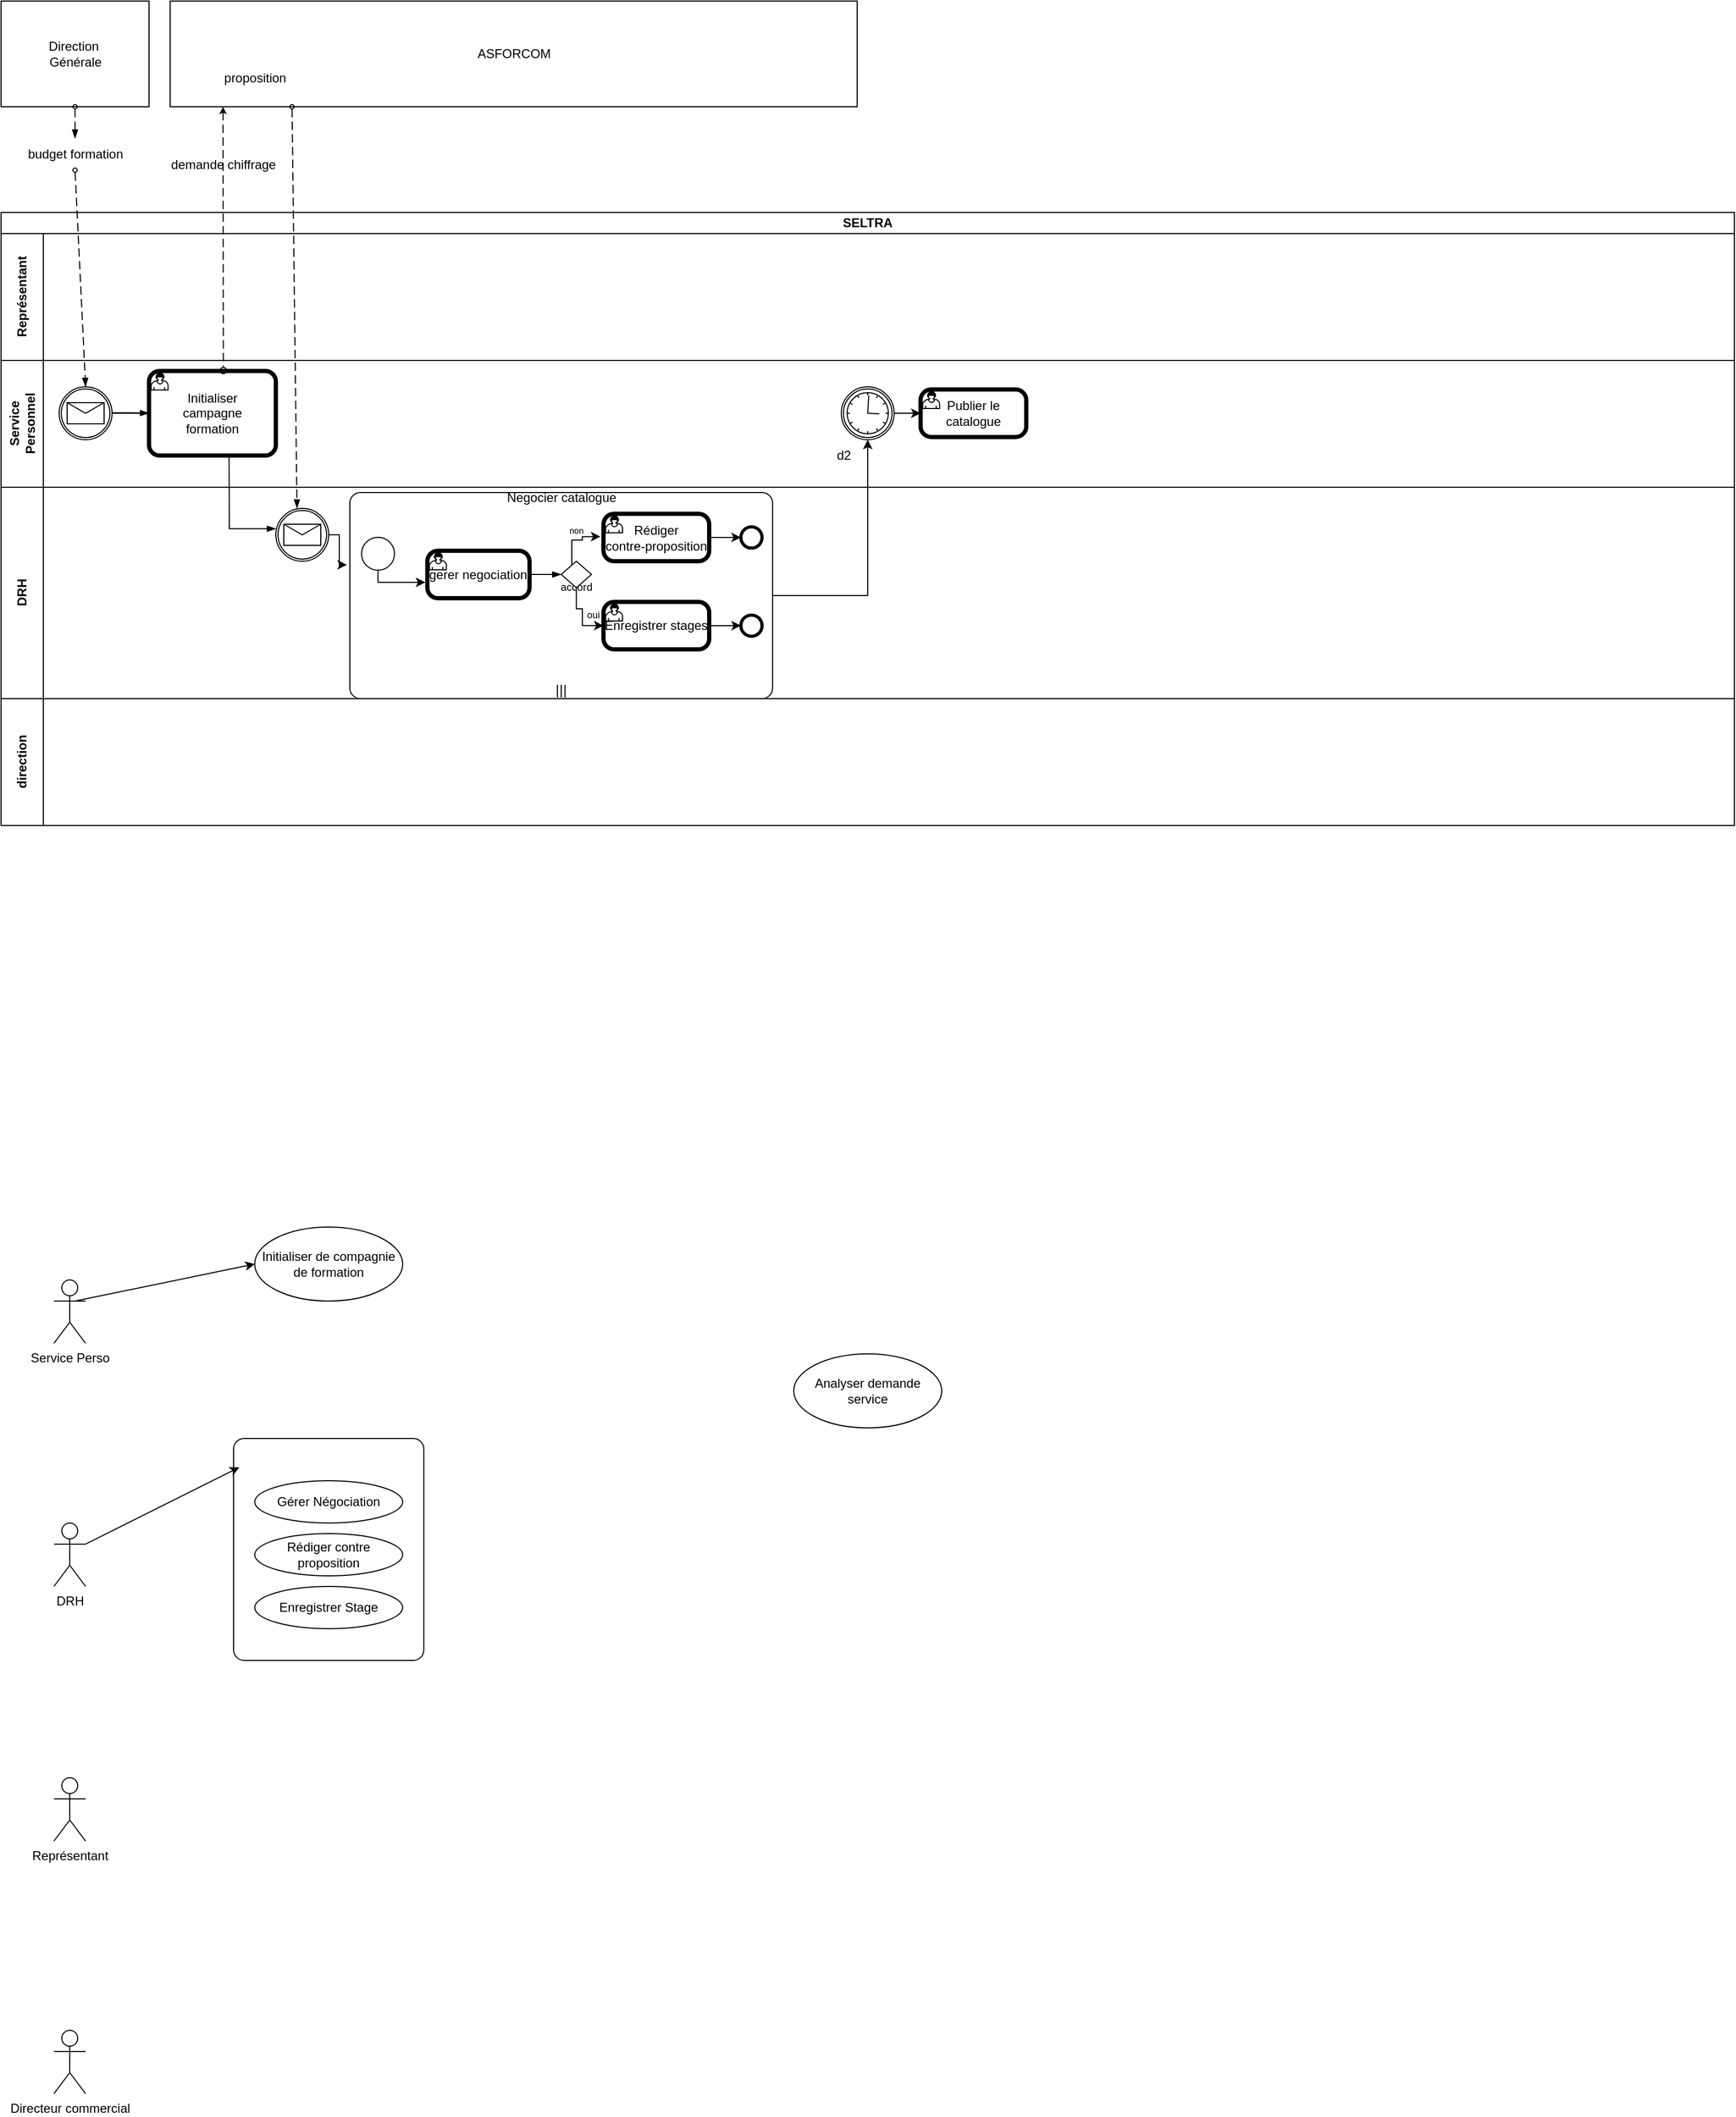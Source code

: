 <mxfile version="24.9.1">
  <diagram name="Page-1" id="SGuTAacbaMtulcwTuquY">
    <mxGraphModel dx="2466" dy="1087" grid="1" gridSize="10" guides="1" tooltips="1" connect="1" arrows="1" fold="1" page="1" pageScale="1" pageWidth="827" pageHeight="1169" math="0" shadow="0">
      <root>
        <mxCell id="0" />
        <mxCell id="1" parent="0" />
        <mxCell id="BdW1mJb_gRPBtspxeP2n-69" value="" style="rounded=1;whiteSpace=wrap;html=1;container=1;collapsible=0;absoluteArcSize=1;arcSize=20;childLayout=stackLayout;horizontal=1;horizontalStack=0;resizeParent=1;resizeParentMax=0;resizeLast=0;" vertex="1" parent="1">
          <mxGeometry x="230" y="1450" width="180" height="210" as="geometry" />
        </mxCell>
        <mxCell id="tXQGbJZrNQJ5Y-7jfCEu-5" value="&lt;div&gt;SELTRA&lt;/div&gt;" style="swimlane;html=1;childLayout=stackLayout;resizeParent=1;resizeParentMax=0;horizontal=1;startSize=20;horizontalStack=0;whiteSpace=wrap;" parent="1" vertex="1">
          <mxGeometry x="10" y="290" width="1640" height="460" as="geometry" />
        </mxCell>
        <mxCell id="tXQGbJZrNQJ5Y-7jfCEu-6" value="Représentant" style="swimlane;html=1;startSize=40;horizontal=0;" parent="tXQGbJZrNQJ5Y-7jfCEu-5" vertex="1">
          <mxGeometry y="20" width="1640" height="120" as="geometry" />
        </mxCell>
        <mxCell id="tXQGbJZrNQJ5Y-7jfCEu-7" value="&lt;div&gt;Service&lt;/div&gt;&lt;div&gt;Personnel&lt;br&gt;&lt;/div&gt;" style="swimlane;html=1;startSize=40;horizontal=0;" parent="tXQGbJZrNQJ5Y-7jfCEu-5" vertex="1">
          <mxGeometry y="140" width="1640" height="120" as="geometry" />
        </mxCell>
        <mxCell id="McWfGB_f6ZV-1k7EVj4o-2" value="" style="points=[[0.145,0.145,0],[0.5,0,0],[0.855,0.145,0],[1,0.5,0],[0.855,0.855,0],[0.5,1,0],[0.145,0.855,0],[0,0.5,0]];shape=mxgraph.bpmn.event;html=1;verticalLabelPosition=bottom;labelBackgroundColor=#ffffff;verticalAlign=top;align=center;perimeter=ellipsePerimeter;outlineConnect=0;aspect=fixed;outline=catching;symbol=message;" vertex="1" parent="tXQGbJZrNQJ5Y-7jfCEu-7">
          <mxGeometry x="55" y="25" width="50" height="50" as="geometry" />
        </mxCell>
        <mxCell id="BdW1mJb_gRPBtspxeP2n-15" value="" style="edgeStyle=elbowEdgeStyle;fontSize=12;html=1;endArrow=blockThin;endFill=1;rounded=0;" edge="1" parent="tXQGbJZrNQJ5Y-7jfCEu-7">
          <mxGeometry width="160" relative="1" as="geometry">
            <mxPoint x="105" y="49.5" as="sourcePoint" />
            <mxPoint x="140" y="50" as="targetPoint" />
          </mxGeometry>
        </mxCell>
        <mxCell id="BdW1mJb_gRPBtspxeP2n-19" value="" style="edgeStyle=orthogonalEdgeStyle;rounded=0;orthogonalLoop=1;jettySize=auto;html=1;endArrow=none;endFill=0;" edge="1" parent="tXQGbJZrNQJ5Y-7jfCEu-7" source="BdW1mJb_gRPBtspxeP2n-18" target="McWfGB_f6ZV-1k7EVj4o-2">
          <mxGeometry relative="1" as="geometry">
            <Array as="points">
              <mxPoint x="150" y="50" />
              <mxPoint x="150" y="50" />
            </Array>
          </mxGeometry>
        </mxCell>
        <mxCell id="BdW1mJb_gRPBtspxeP2n-18" value="&lt;div&gt;Initialiser&lt;/div&gt;&lt;div&gt;campagne&lt;/div&gt;&lt;div&gt;formation&lt;/div&gt;" style="points=[[0.25,0,0],[0.5,0,0],[0.75,0,0],[1,0.25,0],[1,0.5,0],[1,0.75,0],[0.75,1,0],[0.5,1,0],[0.25,1,0],[0,0.75,0],[0,0.5,0],[0,0.25,0]];shape=mxgraph.bpmn.task;whiteSpace=wrap;rectStyle=rounded;size=10;html=1;container=1;expand=0;collapsible=0;bpmnShapeType=call;taskMarker=user;" vertex="1" parent="tXQGbJZrNQJ5Y-7jfCEu-7">
          <mxGeometry x="140" y="10" width="120" height="80" as="geometry" />
        </mxCell>
        <mxCell id="BdW1mJb_gRPBtspxeP2n-57" value="" style="points=[[0.145,0.145,0],[0.5,0,0],[0.855,0.145,0],[1,0.5,0],[0.855,0.855,0],[0.5,1,0],[0.145,0.855,0],[0,0.5,0]];shape=mxgraph.bpmn.event;html=1;verticalLabelPosition=bottom;labelBackgroundColor=#ffffff;verticalAlign=top;align=center;perimeter=ellipsePerimeter;outlineConnect=0;aspect=fixed;outline=catching;symbol=timer;" vertex="1" parent="tXQGbJZrNQJ5Y-7jfCEu-7">
          <mxGeometry x="795" y="25" width="50" height="50" as="geometry" />
        </mxCell>
        <mxCell id="BdW1mJb_gRPBtspxeP2n-58" value="d2" style="text;html=1;align=center;verticalAlign=middle;resizable=0;points=[];autosize=1;strokeColor=none;fillColor=none;" vertex="1" parent="tXQGbJZrNQJ5Y-7jfCEu-7">
          <mxGeometry x="777" y="75" width="40" height="30" as="geometry" />
        </mxCell>
        <mxCell id="BdW1mJb_gRPBtspxeP2n-60" value="Publier le catalogue" style="points=[[0.25,0,0],[0.5,0,0],[0.75,0,0],[1,0.25,0],[1,0.5,0],[1,0.75,0],[0.75,1,0],[0.5,1,0],[0.25,1,0],[0,0.75,0],[0,0.5,0],[0,0.25,0]];shape=mxgraph.bpmn.task;whiteSpace=wrap;rectStyle=rounded;size=10;html=1;container=1;expand=0;collapsible=0;bpmnShapeType=call;taskMarker=user;" vertex="1" parent="tXQGbJZrNQJ5Y-7jfCEu-7">
          <mxGeometry x="870" y="27.55" width="100" height="44.89" as="geometry" />
        </mxCell>
        <mxCell id="BdW1mJb_gRPBtspxeP2n-61" style="edgeStyle=orthogonalEdgeStyle;rounded=0;orthogonalLoop=1;jettySize=auto;html=1;entryX=0;entryY=0.5;entryDx=0;entryDy=0;entryPerimeter=0;" edge="1" parent="tXQGbJZrNQJ5Y-7jfCEu-7" source="BdW1mJb_gRPBtspxeP2n-57" target="BdW1mJb_gRPBtspxeP2n-60">
          <mxGeometry relative="1" as="geometry" />
        </mxCell>
        <mxCell id="tXQGbJZrNQJ5Y-7jfCEu-8" value="DRH" style="swimlane;html=1;startSize=40;horizontal=0;" parent="tXQGbJZrNQJ5Y-7jfCEu-5" vertex="1">
          <mxGeometry y="260" width="1640" height="200" as="geometry" />
        </mxCell>
        <mxCell id="BdW1mJb_gRPBtspxeP2n-32" value="" style="edgeStyle=orthogonalEdgeStyle;rounded=0;orthogonalLoop=1;jettySize=auto;html=1;entryX=-0.007;entryY=0.351;entryDx=0;entryDy=0;entryPerimeter=0;" edge="1" parent="tXQGbJZrNQJ5Y-7jfCEu-8" source="BdW1mJb_gRPBtspxeP2n-25" target="BdW1mJb_gRPBtspxeP2n-29">
          <mxGeometry relative="1" as="geometry">
            <mxPoint x="300" y="47.5" as="sourcePoint" />
            <mxPoint x="325" y="42.5" as="targetPoint" />
            <Array as="points">
              <mxPoint x="320" y="45" />
            </Array>
          </mxGeometry>
        </mxCell>
        <mxCell id="BdW1mJb_gRPBtspxeP2n-25" value="" style="points=[[0.145,0.145,0],[0.5,0,0],[0.855,0.145,0],[1,0.5,0],[0.855,0.855,0],[0.5,1,0],[0.145,0.855,0],[0,0.5,0]];shape=mxgraph.bpmn.event;html=1;verticalLabelPosition=bottom;labelBackgroundColor=#ffffff;verticalAlign=top;align=center;perimeter=ellipsePerimeter;outlineConnect=0;aspect=fixed;outline=catching;symbol=message;" vertex="1" parent="tXQGbJZrNQJ5Y-7jfCEu-8">
          <mxGeometry x="260" y="20" width="50" height="50" as="geometry" />
        </mxCell>
        <mxCell id="BdW1mJb_gRPBtspxeP2n-24" value="" style="dashed=1;dashPattern=8 4;endArrow=blockThin;endFill=1;startArrow=oval;startFill=0;endSize=6;startSize=4;html=1;rounded=0;" edge="1" parent="tXQGbJZrNQJ5Y-7jfCEu-8">
          <mxGeometry width="160" relative="1" as="geometry">
            <mxPoint x="275.31" y="-360" as="sourcePoint" />
            <mxPoint x="280.001" y="20.002" as="targetPoint" />
          </mxGeometry>
        </mxCell>
        <mxCell id="BdW1mJb_gRPBtspxeP2n-26" value="" style="edgeStyle=elbowEdgeStyle;fontSize=12;html=1;endArrow=blockThin;endFill=1;rounded=0;exitX=0.631;exitY=1.023;exitDx=0;exitDy=0;exitPerimeter=0;" edge="1" parent="tXQGbJZrNQJ5Y-7jfCEu-8" source="BdW1mJb_gRPBtspxeP2n-18">
          <mxGeometry width="160" relative="1" as="geometry">
            <mxPoint x="21.76" y="-60" as="sourcePoint" />
            <mxPoint x="260" y="39.28" as="targetPoint" />
            <Array as="points">
              <mxPoint x="216" />
            </Array>
          </mxGeometry>
        </mxCell>
        <mxCell id="BdW1mJb_gRPBtspxeP2n-29" value="" style="points=[[0.25,0,0],[0.5,0,0],[0.75,0,0],[1,0.25,0],[1,0.5,0],[1,0.75,0],[0.75,1,0],[0.5,1,0],[0.25,1,0],[0,0.75,0],[0,0.5,0],[0,0.25,0]];shape=mxgraph.bpmn.task;whiteSpace=wrap;rectStyle=rounded;size=10;html=1;container=1;expand=0;collapsible=0;taskMarker=abstract;isLoopMultiParallel=1;" vertex="1" parent="tXQGbJZrNQJ5Y-7jfCEu-8">
          <mxGeometry x="330" y="5" width="400" height="195" as="geometry" />
        </mxCell>
        <mxCell id="BdW1mJb_gRPBtspxeP2n-30" value="Negocier catalogue" style="text;html=1;align=center;verticalAlign=middle;resizable=0;points=[];autosize=1;strokeColor=none;fillColor=none;" vertex="1" parent="BdW1mJb_gRPBtspxeP2n-29">
          <mxGeometry x="135.001" y="-9.888" width="130" height="30" as="geometry" />
        </mxCell>
        <mxCell id="BdW1mJb_gRPBtspxeP2n-31" value="" style="points=[[0.145,0.145,0],[0.5,0,0],[0.855,0.145,0],[1,0.5,0],[0.855,0.855,0],[0.5,1,0],[0.145,0.855,0],[0,0.5,0]];shape=mxgraph.bpmn.event;html=1;verticalLabelPosition=bottom;labelBackgroundColor=#ffffff;verticalAlign=top;align=center;perimeter=ellipsePerimeter;outlineConnect=0;aspect=fixed;outline=standard;symbol=general;" vertex="1" parent="BdW1mJb_gRPBtspxeP2n-29">
          <mxGeometry x="11.111" y="42.391" width="31.111" height="31.111" as="geometry" />
        </mxCell>
        <mxCell id="BdW1mJb_gRPBtspxeP2n-33" value="gerer negociation" style="points=[[0.25,0,0],[0.5,0,0],[0.75,0,0],[1,0.25,0],[1,0.5,0],[1,0.75,0],[0.75,1,0],[0.5,1,0],[0.25,1,0],[0,0.75,0],[0,0.5,0],[0,0.25,0]];shape=mxgraph.bpmn.task;whiteSpace=wrap;rectStyle=rounded;size=10;html=1;container=1;expand=0;collapsible=0;bpmnShapeType=call;taskMarker=user;" vertex="1" parent="BdW1mJb_gRPBtspxeP2n-29">
          <mxGeometry x="73.33" y="55.11" width="96.67" height="44.89" as="geometry" />
        </mxCell>
        <mxCell id="BdW1mJb_gRPBtspxeP2n-34" style="edgeStyle=orthogonalEdgeStyle;rounded=0;orthogonalLoop=1;jettySize=auto;html=1;" edge="1" parent="BdW1mJb_gRPBtspxeP2n-29" source="BdW1mJb_gRPBtspxeP2n-31">
          <mxGeometry relative="1" as="geometry">
            <mxPoint x="71.429" y="85" as="targetPoint" />
            <Array as="points">
              <mxPoint x="44.286" y="85" />
              <mxPoint x="71.429" y="85" />
            </Array>
          </mxGeometry>
        </mxCell>
        <mxCell id="BdW1mJb_gRPBtspxeP2n-36" value="&lt;font style=&quot;font-size: 10px;&quot;&gt;accord&lt;/font&gt;" style="text;html=1;align=center;verticalAlign=middle;resizable=0;points=[];autosize=1;strokeColor=none;fillColor=none;" vertex="1" parent="BdW1mJb_gRPBtspxeP2n-29">
          <mxGeometry x="189.283" y="73.5" width="50" height="30" as="geometry" />
        </mxCell>
        <mxCell id="BdW1mJb_gRPBtspxeP2n-38" value="&lt;div&gt;Rédiger&lt;/div&gt;&lt;div&gt;contre-proposition&lt;br&gt;&lt;/div&gt;" style="points=[[0.25,0,0],[0.5,0,0],[0.75,0,0],[1,0.25,0],[1,0.5,0],[1,0.75,0],[0.75,1,0],[0.5,1,0],[0.25,1,0],[0,0.75,0],[0,0.5,0],[0,0.25,0]];shape=mxgraph.bpmn.task;whiteSpace=wrap;rectStyle=rounded;size=10;html=1;container=1;expand=0;collapsible=0;bpmnShapeType=call;taskMarker=user;" vertex="1" parent="BdW1mJb_gRPBtspxeP2n-29">
          <mxGeometry x="240" y="20.11" width="100" height="44.89" as="geometry" />
        </mxCell>
        <mxCell id="BdW1mJb_gRPBtspxeP2n-39" value="" style="edgeStyle=elbowEdgeStyle;fontSize=12;html=1;endArrow=blockThin;endFill=1;rounded=0;exitX=1;exitY=0.5;exitDx=0;exitDy=0;exitPerimeter=0;" edge="1" parent="BdW1mJb_gRPBtspxeP2n-29" source="BdW1mJb_gRPBtspxeP2n-33" target="BdW1mJb_gRPBtspxeP2n-35">
          <mxGeometry width="160" relative="1" as="geometry">
            <mxPoint x="510" y="633" as="sourcePoint" />
            <mxPoint x="611.429" y="632" as="targetPoint" />
          </mxGeometry>
        </mxCell>
        <mxCell id="BdW1mJb_gRPBtspxeP2n-35" value="" style="points=[[0.25,0.25,0],[0.5,0,0],[0.75,0.25,0],[1,0.5,0],[0.75,0.75,0],[0.5,1,0],[0.25,0.75,0],[0,0.5,0]];shape=mxgraph.bpmn.gateway2;html=1;verticalLabelPosition=bottom;labelBackgroundColor=#ffffff;verticalAlign=top;align=center;perimeter=rhombusPerimeter;outlineConnect=0;outline=none;symbol=none;" vertex="1" parent="BdW1mJb_gRPBtspxeP2n-29">
          <mxGeometry x="200" y="65" width="28.57" height="25.11" as="geometry" />
        </mxCell>
        <mxCell id="BdW1mJb_gRPBtspxeP2n-40" style="edgeStyle=orthogonalEdgeStyle;rounded=0;orthogonalLoop=1;jettySize=auto;html=1;entryX=-0.029;entryY=0.481;entryDx=0;entryDy=0;entryPerimeter=0;" edge="1" parent="BdW1mJb_gRPBtspxeP2n-29" source="BdW1mJb_gRPBtspxeP2n-35" target="BdW1mJb_gRPBtspxeP2n-38">
          <mxGeometry relative="1" as="geometry">
            <Array as="points">
              <mxPoint x="210" y="45" />
              <mxPoint x="220" y="45" />
              <mxPoint x="220" y="42" />
            </Array>
          </mxGeometry>
        </mxCell>
        <mxCell id="BdW1mJb_gRPBtspxeP2n-41" value="&lt;font style=&quot;font-size: 8px;&quot;&gt;non&lt;/font&gt;" style="text;html=1;align=center;verticalAlign=middle;resizable=0;points=[];autosize=1;strokeColor=none;fillColor=none;" vertex="1" parent="BdW1mJb_gRPBtspxeP2n-29">
          <mxGeometry x="194.29" y="20.11" width="40" height="30" as="geometry" />
        </mxCell>
        <mxCell id="BdW1mJb_gRPBtspxeP2n-49" style="edgeStyle=orthogonalEdgeStyle;rounded=0;orthogonalLoop=1;jettySize=auto;html=1;" edge="1" parent="BdW1mJb_gRPBtspxeP2n-29" source="BdW1mJb_gRPBtspxeP2n-43" target="BdW1mJb_gRPBtspxeP2n-47">
          <mxGeometry relative="1" as="geometry" />
        </mxCell>
        <mxCell id="BdW1mJb_gRPBtspxeP2n-43" value="Enregistrer stages" style="points=[[0.25,0,0],[0.5,0,0],[0.75,0,0],[1,0.25,0],[1,0.5,0],[1,0.75,0],[0.75,1,0],[0.5,1,0],[0.25,1,0],[0,0.75,0],[0,0.5,0],[0,0.25,0]];shape=mxgraph.bpmn.task;whiteSpace=wrap;rectStyle=rounded;size=10;html=1;container=1;expand=0;collapsible=0;bpmnShapeType=call;taskMarker=user;" vertex="1" parent="BdW1mJb_gRPBtspxeP2n-29">
          <mxGeometry x="240" y="103.5" width="100" height="44.89" as="geometry" />
        </mxCell>
        <mxCell id="BdW1mJb_gRPBtspxeP2n-44" style="edgeStyle=orthogonalEdgeStyle;rounded=0;orthogonalLoop=1;jettySize=auto;html=1;entryX=0;entryY=0.5;entryDx=0;entryDy=0;entryPerimeter=0;" edge="1" parent="BdW1mJb_gRPBtspxeP2n-29" source="BdW1mJb_gRPBtspxeP2n-35" target="BdW1mJb_gRPBtspxeP2n-43">
          <mxGeometry relative="1" as="geometry">
            <Array as="points">
              <mxPoint x="214" y="110" />
              <mxPoint x="220" y="110" />
              <mxPoint x="220" y="126" />
            </Array>
          </mxGeometry>
        </mxCell>
        <mxCell id="BdW1mJb_gRPBtspxeP2n-45" value="&lt;font style=&quot;font-size: 9px;&quot;&gt;oui&lt;/font&gt;" style="text;html=1;align=center;verticalAlign=middle;resizable=0;points=[];autosize=1;strokeColor=none;fillColor=none;" vertex="1" parent="BdW1mJb_gRPBtspxeP2n-29">
          <mxGeometry x="210" y="100" width="40" height="30" as="geometry" />
        </mxCell>
        <mxCell id="BdW1mJb_gRPBtspxeP2n-46" value="" style="points=[[0.145,0.145,0],[0.5,0,0],[0.855,0.145,0],[1,0.5,0],[0.855,0.855,0],[0.5,1,0],[0.145,0.855,0],[0,0.5,0]];shape=mxgraph.bpmn.event;html=1;verticalLabelPosition=bottom;labelBackgroundColor=#ffffff;verticalAlign=top;align=center;perimeter=ellipsePerimeter;outlineConnect=0;aspect=fixed;outline=end;symbol=terminate2;" vertex="1" parent="BdW1mJb_gRPBtspxeP2n-29">
          <mxGeometry x="370" y="32.56" width="20" height="20" as="geometry" />
        </mxCell>
        <mxCell id="BdW1mJb_gRPBtspxeP2n-47" value="" style="points=[[0.145,0.145,0],[0.5,0,0],[0.855,0.145,0],[1,0.5,0],[0.855,0.855,0],[0.5,1,0],[0.145,0.855,0],[0,0.5,0]];shape=mxgraph.bpmn.event;html=1;verticalLabelPosition=bottom;labelBackgroundColor=#ffffff;verticalAlign=top;align=center;perimeter=ellipsePerimeter;outlineConnect=0;aspect=fixed;outline=end;symbol=terminate2;" vertex="1" parent="BdW1mJb_gRPBtspxeP2n-29">
          <mxGeometry x="370" y="115.94" width="20" height="20" as="geometry" />
        </mxCell>
        <mxCell id="BdW1mJb_gRPBtspxeP2n-48" style="edgeStyle=orthogonalEdgeStyle;rounded=0;orthogonalLoop=1;jettySize=auto;html=1;entryX=0;entryY=0.5;entryDx=0;entryDy=0;entryPerimeter=0;" edge="1" parent="BdW1mJb_gRPBtspxeP2n-29" source="BdW1mJb_gRPBtspxeP2n-38" target="BdW1mJb_gRPBtspxeP2n-46">
          <mxGeometry relative="1" as="geometry" />
        </mxCell>
        <mxCell id="BdW1mJb_gRPBtspxeP2n-59" style="edgeStyle=orthogonalEdgeStyle;rounded=0;orthogonalLoop=1;jettySize=auto;html=1;entryX=0.5;entryY=1;entryDx=0;entryDy=0;entryPerimeter=0;" edge="1" parent="tXQGbJZrNQJ5Y-7jfCEu-5" source="BdW1mJb_gRPBtspxeP2n-29" target="BdW1mJb_gRPBtspxeP2n-57">
          <mxGeometry relative="1" as="geometry" />
        </mxCell>
        <mxCell id="tXQGbJZrNQJ5Y-7jfCEu-9" value="" style="swimlane;html=1;startSize=20;fontStyle=0;collapsible=0;horizontal=0;swimlaneLine=0;fillColor=none;whiteSpace=wrap;" parent="1" vertex="1">
          <mxGeometry x="170" y="90" width="650" height="100" as="geometry" />
        </mxCell>
        <mxCell id="tXQGbJZrNQJ5Y-7jfCEu-10" value="ASFORCOM" style="text;html=1;align=center;verticalAlign=middle;resizable=0;points=[];autosize=1;strokeColor=none;fillColor=none;" parent="tXQGbJZrNQJ5Y-7jfCEu-9" vertex="1">
          <mxGeometry x="280" y="35" width="90" height="30" as="geometry" />
        </mxCell>
        <mxCell id="BdW1mJb_gRPBtspxeP2n-1" value="" style="swimlane;html=1;startSize=20;fontStyle=0;collapsible=0;horizontal=0;swimlaneLine=0;fillColor=none;whiteSpace=wrap;" vertex="1" parent="tXQGbJZrNQJ5Y-7jfCEu-9">
          <mxGeometry x="-160" width="140" height="100" as="geometry" />
        </mxCell>
        <mxCell id="BdW1mJb_gRPBtspxeP2n-2" value="&lt;div&gt;Direction&amp;nbsp;&lt;/div&gt;&lt;div&gt;Générale&lt;/div&gt;" style="text;html=1;align=center;verticalAlign=middle;resizable=0;points=[];autosize=1;strokeColor=none;fillColor=none;" vertex="1" parent="BdW1mJb_gRPBtspxeP2n-1">
          <mxGeometry x="35" y="30" width="70" height="40" as="geometry" />
        </mxCell>
        <mxCell id="BdW1mJb_gRPBtspxeP2n-23" value="proposition" style="text;html=1;align=center;verticalAlign=middle;resizable=0;points=[];autosize=1;strokeColor=none;fillColor=none;" vertex="1" parent="tXQGbJZrNQJ5Y-7jfCEu-9">
          <mxGeometry x="40" y="58" width="80" height="30" as="geometry" />
        </mxCell>
        <mxCell id="McWfGB_f6ZV-1k7EVj4o-1" value="" style="dashed=1;dashPattern=8 4;endArrow=blockThin;endFill=1;startArrow=oval;startFill=0;endSize=6;startSize=4;html=1;rounded=0;entryX=0.5;entryY=0;entryDx=0;entryDy=0;entryPerimeter=0;exitX=0.5;exitY=1;exitDx=0;exitDy=0;" edge="1" parent="1" source="BdW1mJb_gRPBtspxeP2n-3" target="McWfGB_f6ZV-1k7EVj4o-2">
          <mxGeometry width="160" relative="1" as="geometry">
            <mxPoint x="50" y="190" as="sourcePoint" />
            <mxPoint x="50" y="330" as="targetPoint" />
          </mxGeometry>
        </mxCell>
        <mxCell id="BdW1mJb_gRPBtspxeP2n-4" value="" style="dashed=1;dashPattern=8 4;endArrow=blockThin;endFill=1;startArrow=oval;startFill=0;endSize=6;startSize=4;html=1;rounded=0;entryX=0.5;entryY=0;entryDx=0;entryDy=0;entryPerimeter=0;exitX=0.5;exitY=1;exitDx=0;exitDy=0;" edge="1" parent="1" source="BdW1mJb_gRPBtspxeP2n-1" target="BdW1mJb_gRPBtspxeP2n-3">
          <mxGeometry width="160" relative="1" as="geometry">
            <mxPoint x="80" y="190" as="sourcePoint" />
            <mxPoint x="80" y="320" as="targetPoint" />
          </mxGeometry>
        </mxCell>
        <mxCell id="BdW1mJb_gRPBtspxeP2n-3" value="budget formation" style="text;html=1;align=center;verticalAlign=middle;resizable=0;points=[];autosize=1;strokeColor=none;fillColor=none;" vertex="1" parent="1">
          <mxGeometry x="25" y="220" width="110" height="30" as="geometry" />
        </mxCell>
        <mxCell id="BdW1mJb_gRPBtspxeP2n-5" value="&lt;div&gt;direction &lt;br&gt;&lt;/div&gt;" style="swimlane;html=1;startSize=40;horizontal=0;" vertex="1" parent="1">
          <mxGeometry x="10" y="750" width="1640" height="120" as="geometry" />
        </mxCell>
        <mxCell id="BdW1mJb_gRPBtspxeP2n-21" value="" style="dashed=1;dashPattern=8 4;endArrow=oval;endFill=0;startArrow=classic;startFill=1;endSize=6;startSize=4;html=1;rounded=0;entryX=0.586;entryY=-0.005;entryDx=0;entryDy=0;entryPerimeter=0;" edge="1" parent="1" target="BdW1mJb_gRPBtspxeP2n-18">
          <mxGeometry width="160" relative="1" as="geometry">
            <mxPoint x="220" y="190" as="sourcePoint" />
            <mxPoint x="370" y="250" as="targetPoint" />
          </mxGeometry>
        </mxCell>
        <mxCell id="BdW1mJb_gRPBtspxeP2n-22" value="demande chiffrage" style="text;html=1;align=center;verticalAlign=middle;resizable=0;points=[];autosize=1;strokeColor=none;fillColor=none;" vertex="1" parent="1">
          <mxGeometry x="160" y="230" width="120" height="30" as="geometry" />
        </mxCell>
        <mxCell id="BdW1mJb_gRPBtspxeP2n-50" value="Service Perso" style="shape=umlActor;verticalLabelPosition=bottom;verticalAlign=top;html=1;" vertex="1" parent="1">
          <mxGeometry x="60" y="1300" width="30" height="60" as="geometry" />
        </mxCell>
        <mxCell id="BdW1mJb_gRPBtspxeP2n-51" value="Représentant" style="shape=umlActor;verticalLabelPosition=bottom;verticalAlign=top;html=1;" vertex="1" parent="1">
          <mxGeometry x="60" y="1771" width="30" height="60" as="geometry" />
        </mxCell>
        <mxCell id="BdW1mJb_gRPBtspxeP2n-52" value="DRH" style="shape=umlActor;verticalLabelPosition=bottom;verticalAlign=top;html=1;" vertex="1" parent="1">
          <mxGeometry x="60" y="1530" width="30" height="60" as="geometry" />
        </mxCell>
        <mxCell id="BdW1mJb_gRPBtspxeP2n-56" value="Directeur commercial" style="shape=umlActor;verticalLabelPosition=bottom;verticalAlign=top;html=1;" vertex="1" parent="1">
          <mxGeometry x="60" y="2010" width="30" height="60" as="geometry" />
        </mxCell>
        <mxCell id="BdW1mJb_gRPBtspxeP2n-62" value="Analyser demande service" style="ellipse;whiteSpace=wrap;html=1;" vertex="1" parent="1">
          <mxGeometry x="760" y="1370" width="140" height="70" as="geometry" />
        </mxCell>
        <mxCell id="BdW1mJb_gRPBtspxeP2n-63" value="Initialiser de compagnie de formation" style="ellipse;whiteSpace=wrap;html=1;" vertex="1" parent="1">
          <mxGeometry x="250" y="1250" width="140" height="70" as="geometry" />
        </mxCell>
        <mxCell id="BdW1mJb_gRPBtspxeP2n-64" value="" style="endArrow=classic;html=1;rounded=0;exitX=0.667;exitY=0.333;exitDx=0;exitDy=0;exitPerimeter=0;entryX=0;entryY=0.5;entryDx=0;entryDy=0;" edge="1" parent="1" source="BdW1mJb_gRPBtspxeP2n-50" target="BdW1mJb_gRPBtspxeP2n-63">
          <mxGeometry width="50" height="50" relative="1" as="geometry">
            <mxPoint x="90" y="1340" as="sourcePoint" />
            <mxPoint x="140" y="1290" as="targetPoint" />
          </mxGeometry>
        </mxCell>
        <mxCell id="BdW1mJb_gRPBtspxeP2n-65" value="Gérer Négociation" style="ellipse;whiteSpace=wrap;html=1;" vertex="1" parent="1">
          <mxGeometry x="250" y="1490" width="140" height="40" as="geometry" />
        </mxCell>
        <mxCell id="BdW1mJb_gRPBtspxeP2n-66" value="Rédiger contre proposition" style="ellipse;whiteSpace=wrap;html=1;" vertex="1" parent="1">
          <mxGeometry x="250" y="1540" width="140" height="40" as="geometry" />
        </mxCell>
        <mxCell id="BdW1mJb_gRPBtspxeP2n-67" value="Enregistrer Stage" style="ellipse;whiteSpace=wrap;html=1;" vertex="1" parent="1">
          <mxGeometry x="250" y="1590" width="140" height="40" as="geometry" />
        </mxCell>
        <mxCell id="BdW1mJb_gRPBtspxeP2n-72" value="" style="endArrow=classic;html=1;rounded=0;exitX=1;exitY=0.333;exitDx=0;exitDy=0;exitPerimeter=0;entryX=0.03;entryY=0.13;entryDx=0;entryDy=0;entryPerimeter=0;" edge="1" parent="1" source="BdW1mJb_gRPBtspxeP2n-52" target="BdW1mJb_gRPBtspxeP2n-69">
          <mxGeometry width="50" height="50" relative="1" as="geometry">
            <mxPoint x="90" y="1330" as="sourcePoint" />
            <mxPoint x="260" y="1295" as="targetPoint" />
          </mxGeometry>
        </mxCell>
      </root>
    </mxGraphModel>
  </diagram>
</mxfile>
